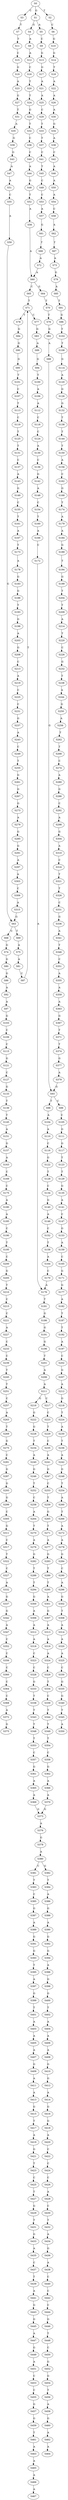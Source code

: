 strict digraph  {
	S0 -> S1 [ label = G ];
	S0 -> S2 [ label = T ];
	S0 -> S3 [ label = C ];
	S1 -> S4 [ label = G ];
	S1 -> S5 [ label = A ];
	S2 -> S6 [ label = C ];
	S3 -> S7 [ label = T ];
	S4 -> S8 [ label = A ];
	S5 -> S9 [ label = C ];
	S6 -> S10 [ label = G ];
	S7 -> S11 [ label = T ];
	S8 -> S12 [ label = A ];
	S9 -> S13 [ label = G ];
	S10 -> S14 [ label = G ];
	S11 -> S15 [ label = C ];
	S12 -> S16 [ label = C ];
	S13 -> S17 [ label = G ];
	S14 -> S18 [ label = T ];
	S15 -> S19 [ label = G ];
	S16 -> S20 [ label = T ];
	S17 -> S21 [ label = A ];
	S18 -> S22 [ label = A ];
	S19 -> S23 [ label = A ];
	S20 -> S24 [ label = T ];
	S21 -> S25 [ label = A ];
	S22 -> S26 [ label = A ];
	S23 -> S27 [ label = G ];
	S24 -> S28 [ label = G ];
	S25 -> S29 [ label = C ];
	S26 -> S30 [ label = A ];
	S27 -> S31 [ label = T ];
	S28 -> S32 [ label = T ];
	S29 -> S33 [ label = T ];
	S30 -> S34 [ label = G ];
	S31 -> S35 [ label = A ];
	S32 -> S36 [ label = C ];
	S33 -> S37 [ label = T ];
	S34 -> S38 [ label = A ];
	S35 -> S39 [ label = G ];
	S36 -> S40 [ label = C ];
	S37 -> S41 [ label = C ];
	S38 -> S42 [ label = C ];
	S39 -> S43 [ label = G ];
	S40 -> S44 [ label = A ];
	S41 -> S45 [ label = T ];
	S42 -> S46 [ label = A ];
	S43 -> S47 [ label = A ];
	S44 -> S48 [ label = G ];
	S45 -> S49 [ label = C ];
	S46 -> S50 [ label = A ];
	S47 -> S51 [ label = A ];
	S48 -> S52 [ label = T ];
	S49 -> S53 [ label = C ];
	S50 -> S54 [ label = A ];
	S51 -> S55 [ label = C ];
	S52 -> S56 [ label = A ];
	S53 -> S57 [ label = A ];
	S54 -> S58 [ label = C ];
	S55 -> S59 [ label = A ];
	S56 -> S60 [ label = A ];
	S57 -> S61 [ label = G ];
	S58 -> S62 [ label = A ];
	S59 -> S63 [ label = G ];
	S60 -> S64 [ label = G ];
	S60 -> S65 [ label = C ];
	S61 -> S66 [ label = T ];
	S62 -> S67 [ label = T ];
	S63 -> S68 [ label = G ];
	S63 -> S69 [ label = T ];
	S64 -> S70 [ label = T ];
	S65 -> S71 [ label = T ];
	S66 -> S72 [ label = A ];
	S67 -> S73 [ label = A ];
	S68 -> S74 [ label = G ];
	S69 -> S75 [ label = A ];
	S70 -> S76 [ label = T ];
	S71 -> S77 [ label = C ];
	S71 -> S78 [ label = T ];
	S72 -> S60 [ label = A ];
	S73 -> S79 [ label = G ];
	S74 -> S80 [ label = G ];
	S75 -> S81 [ label = A ];
	S76 -> S82 [ label = G ];
	S77 -> S83 [ label = G ];
	S78 -> S84 [ label = G ];
	S79 -> S85 [ label = A ];
	S80 -> S86 [ label = G ];
	S81 -> S87 [ label = C ];
	S82 -> S88 [ label = A ];
	S83 -> S89 [ label = A ];
	S84 -> S90 [ label = G ];
	S85 -> S91 [ label = T ];
	S86 -> S92 [ label = A ];
	S87 -> S71 [ label = T ];
	S88 -> S93 [ label = G ];
	S89 -> S94 [ label = G ];
	S90 -> S95 [ label = G ];
	S91 -> S96 [ label = G ];
	S92 -> S97 [ label = A ];
	S93 -> S98 [ label = T ];
	S93 -> S99 [ label = C ];
	S94 -> S100 [ label = T ];
	S95 -> S101 [ label = T ];
	S96 -> S102 [ label = T ];
	S97 -> S103 [ label = G ];
	S98 -> S104 [ label = A ];
	S99 -> S105 [ label = C ];
	S100 -> S106 [ label = A ];
	S101 -> S107 [ label = C ];
	S102 -> S108 [ label = T ];
	S103 -> S109 [ label = C ];
	S104 -> S110 [ label = A ];
	S105 -> S111 [ label = G ];
	S106 -> S112 [ label = A ];
	S107 -> S113 [ label = T ];
	S108 -> S114 [ label = G ];
	S109 -> S115 [ label = C ];
	S110 -> S116 [ label = C ];
	S111 -> S117 [ label = G ];
	S112 -> S118 [ label = C ];
	S113 -> S119 [ label = C ];
	S114 -> S120 [ label = A ];
	S115 -> S121 [ label = G ];
	S116 -> S122 [ label = G ];
	S117 -> S123 [ label = T ];
	S118 -> S124 [ label = C ];
	S119 -> S125 [ label = T ];
	S120 -> S126 [ label = G ];
	S121 -> S127 [ label = C ];
	S122 -> S128 [ label = T ];
	S123 -> S129 [ label = T ];
	S124 -> S130 [ label = A ];
	S125 -> S131 [ label = T ];
	S126 -> S132 [ label = G ];
	S127 -> S133 [ label = G ];
	S128 -> S134 [ label = C ];
	S129 -> S135 [ label = G ];
	S130 -> S136 [ label = C ];
	S131 -> S137 [ label = C ];
	S132 -> S138 [ label = T ];
	S133 -> S139 [ label = T ];
	S134 -> S140 [ label = G ];
	S135 -> S141 [ label = A ];
	S136 -> S142 [ label = G ];
	S137 -> S143 [ label = A ];
	S138 -> S144 [ label = T ];
	S139 -> S145 [ label = T ];
	S140 -> S146 [ label = A ];
	S141 -> S147 [ label = C ];
	S142 -> S148 [ label = A ];
	S143 -> S149 [ label = G ];
	S144 -> S150 [ label = T ];
	S145 -> S151 [ label = A ];
	S146 -> S152 [ label = C ];
	S147 -> S153 [ label = G ];
	S148 -> S154 [ label = C ];
	S149 -> S155 [ label = C ];
	S150 -> S156 [ label = A ];
	S151 -> S157 [ label = G ];
	S152 -> S158 [ label = T ];
	S153 -> S159 [ label = A ];
	S154 -> S160 [ label = T ];
	S155 -> S161 [ label = T ];
	S156 -> S162 [ label = C ];
	S157 -> S163 [ label = A ];
	S158 -> S164 [ label = A ];
	S159 -> S165 [ label = C ];
	S160 -> S166 [ label = A ];
	S161 -> S167 [ label = A ];
	S162 -> S168 [ label = G ];
	S163 -> S169 [ label = C ];
	S164 -> S170 [ label = C ];
	S165 -> S171 [ label = G ];
	S166 -> S172 [ label = C ];
	S167 -> S173 [ label = T ];
	S168 -> S174 [ label = T ];
	S169 -> S175 [ label = C ];
	S170 -> S176 [ label = A ];
	S171 -> S177 [ label = G ];
	S172 -> S176 [ label = A ];
	S173 -> S178 [ label = A ];
	S174 -> S179 [ label = A ];
	S175 -> S180 [ label = A ];
	S176 -> S181 [ label = T ];
	S177 -> S182 [ label = A ];
	S178 -> S183 [ label = G ];
	S179 -> S184 [ label = A ];
	S180 -> S185 [ label = A ];
	S181 -> S186 [ label = G ];
	S182 -> S187 [ label = T ];
	S183 -> S188 [ label = G ];
	S184 -> S189 [ label = G ];
	S185 -> S190 [ label = C ];
	S186 -> S191 [ label = G ];
	S187 -> S192 [ label = T ];
	S188 -> S193 [ label = T ];
	S189 -> S194 [ label = T ];
	S190 -> S195 [ label = T ];
	S191 -> S196 [ label = G ];
	S192 -> S197 [ label = A ];
	S193 -> S198 [ label = G ];
	S194 -> S199 [ label = G ];
	S195 -> S200 [ label = C ];
	S196 -> S201 [ label = T ];
	S197 -> S202 [ label = C ];
	S198 -> S203 [ label = A ];
	S199 -> S204 [ label = T ];
	S200 -> S205 [ label = G ];
	S201 -> S206 [ label = A ];
	S202 -> S207 [ label = G ];
	S203 -> S208 [ label = G ];
	S204 -> S209 [ label = T ];
	S205 -> S210 [ label = T ];
	S206 -> S211 [ label = A ];
	S207 -> S212 [ label = A ];
	S208 -> S213 [ label = C ];
	S209 -> S214 [ label = A ];
	S210 -> S215 [ label = C ];
	S211 -> S216 [ label = G ];
	S211 -> S217 [ label = C ];
	S212 -> S218 [ label = G ];
	S213 -> S219 [ label = A ];
	S214 -> S220 [ label = T ];
	S215 -> S221 [ label = C ];
	S216 -> S222 [ label = G ];
	S217 -> S223 [ label = C ];
	S218 -> S224 [ label = T ];
	S219 -> S225 [ label = C ];
	S220 -> S226 [ label = C ];
	S221 -> S227 [ label = A ];
	S222 -> S228 [ label = G ];
	S223 -> S229 [ label = T ];
	S224 -> S230 [ label = A ];
	S225 -> S231 [ label = C ];
	S226 -> S232 [ label = G ];
	S227 -> S233 [ label = C ];
	S228 -> S234 [ label = T ];
	S229 -> S235 [ label = C ];
	S230 -> S236 [ label = T ];
	S231 -> S237 [ label = G ];
	S232 -> S238 [ label = T ];
	S233 -> S239 [ label = C ];
	S234 -> S240 [ label = A ];
	S235 -> S241 [ label = A ];
	S236 -> S242 [ label = A ];
	S237 -> S243 [ label = A ];
	S238 -> S244 [ label = A ];
	S239 -> S245 [ label = T ];
	S240 -> S246 [ label = G ];
	S241 -> S247 [ label = G ];
	S242 -> S248 [ label = G ];
	S243 -> S249 [ label = C ];
	S244 -> S250 [ label = G ];
	S245 -> S251 [ label = T ];
	S246 -> S252 [ label = T ];
	S247 -> S253 [ label = C ];
	S248 -> S254 [ label = T ];
	S249 -> S255 [ label = T ];
	S250 -> S256 [ label = A ];
	S251 -> S257 [ label = C ];
	S252 -> S258 [ label = C ];
	S253 -> S259 [ label = T ];
	S254 -> S260 [ label = A ];
	S255 -> S261 [ label = G ];
	S256 -> S262 [ label = T ];
	S257 -> S263 [ label = A ];
	S258 -> S264 [ label = A ];
	S259 -> S265 [ label = G ];
	S260 -> S266 [ label = T ];
	S261 -> S267 [ label = G ];
	S262 -> S268 [ label = T ];
	S263 -> S269 [ label = T ];
	S264 -> S270 [ label = T ];
	S265 -> S271 [ label = T ];
	S266 -> S272 [ label = A ];
	S267 -> S273 [ label = G ];
	S268 -> S274 [ label = C ];
	S269 -> S275 [ label = G ];
	S270 -> S276 [ label = A ];
	S271 -> S277 [ label = A ];
	S272 -> S278 [ label = A ];
	S273 -> S279 [ label = A ];
	S274 -> S280 [ label = A ];
	S275 -> S281 [ label = C ];
	S276 -> S282 [ label = G ];
	S277 -> S283 [ label = G ];
	S278 -> S284 [ label = G ];
	S279 -> S285 [ label = G ];
	S280 -> S286 [ label = G ];
	S281 -> S287 [ label = G ];
	S282 -> S288 [ label = T ];
	S283 -> S289 [ label = T ];
	S284 -> S290 [ label = C ];
	S285 -> S291 [ label = G ];
	S286 -> S292 [ label = C ];
	S287 -> S293 [ label = G ];
	S288 -> S294 [ label = T ];
	S289 -> S295 [ label = T ];
	S290 -> S296 [ label = A ];
	S291 -> S297 [ label = A ];
	S292 -> S298 [ label = A ];
	S293 -> S299 [ label = G ];
	S294 -> S300 [ label = G ];
	S295 -> S301 [ label = A ];
	S296 -> S302 [ label = G ];
	S297 -> S303 [ label = A ];
	S298 -> S304 [ label = G ];
	S299 -> S305 [ label = C ];
	S300 -> S306 [ label = A ];
	S301 -> S307 [ label = G ];
	S302 -> S308 [ label = T ];
	S303 -> S309 [ label = C ];
	S304 -> S310 [ label = A ];
	S305 -> S311 [ label = G ];
	S306 -> S312 [ label = A ];
	S307 -> S313 [ label = A ];
	S308 -> S314 [ label = A ];
	S309 -> S315 [ label = A ];
	S310 -> S316 [ label = C ];
	S311 -> S317 [ label = C ];
	S312 -> S318 [ label = A ];
	S313 -> S319 [ label = A ];
	S314 -> S320 [ label = A ];
	S315 -> S63 [ label = G ];
	S316 -> S321 [ label = T ];
	S317 -> S322 [ label = T ];
	S318 -> S323 [ label = C ];
	S319 -> S324 [ label = A ];
	S320 -> S325 [ label = A ];
	S321 -> S326 [ label = T ];
	S322 -> S327 [ label = C ];
	S323 -> S328 [ label = C ];
	S324 -> S329 [ label = C ];
	S325 -> S330 [ label = C ];
	S326 -> S331 [ label = C ];
	S327 -> S332 [ label = A ];
	S328 -> S333 [ label = G ];
	S329 -> S334 [ label = T ];
	S330 -> S335 [ label = G ];
	S331 -> S336 [ label = G ];
	S332 -> S337 [ label = G ];
	S333 -> S338 [ label = T ];
	S334 -> S339 [ label = C ];
	S335 -> S340 [ label = G ];
	S336 -> S341 [ label = A ];
	S337 -> S342 [ label = G ];
	S338 -> S343 [ label = T ];
	S339 -> S344 [ label = T ];
	S340 -> S345 [ label = T ];
	S341 -> S346 [ label = T ];
	S342 -> S347 [ label = A ];
	S343 -> S348 [ label = T ];
	S344 -> S349 [ label = T ];
	S345 -> S350 [ label = A ];
	S346 -> S351 [ label = C ];
	S347 -> S352 [ label = C ];
	S348 -> S353 [ label = T ];
	S349 -> S354 [ label = T ];
	S351 -> S355 [ label = A ];
	S352 -> S356 [ label = C ];
	S353 -> S357 [ label = C ];
	S354 -> S358 [ label = C ];
	S355 -> S359 [ label = A ];
	S356 -> S360 [ label = C ];
	S357 -> S361 [ label = G ];
	S358 -> S362 [ label = G ];
	S359 -> S363 [ label = A ];
	S360 -> S364 [ label = C ];
	S361 -> S365 [ label = A ];
	S362 -> S366 [ label = A ];
	S363 -> S367 [ label = G ];
	S364 -> S368 [ label = C ];
	S365 -> S369 [ label = A ];
	S366 -> S370 [ label = A ];
	S367 -> S371 [ label = T ];
	S368 -> S372 [ label = A ];
	S369 -> S373 [ label = G ];
	S370 -> S373 [ label = G ];
	S371 -> S374 [ label = T ];
	S372 -> S375 [ label = G ];
	S373 -> S376 [ label = A ];
	S374 -> S377 [ label = G ];
	S376 -> S378 [ label = G ];
	S377 -> S379 [ label = A ];
	S378 -> S380 [ label = A ];
	S379 -> S93 [ label = G ];
	S380 -> S381 [ label = C ];
	S380 -> S382 [ label = G ];
	S381 -> S383 [ label = T ];
	S382 -> S384 [ label = T ];
	S383 -> S385 [ label = C ];
	S384 -> S386 [ label = A ];
	S385 -> S387 [ label = G ];
	S386 -> S388 [ label = G ];
	S387 -> S389 [ label = A ];
	S388 -> S390 [ label = A ];
	S389 -> S391 [ label = G ];
	S390 -> S392 [ label = G ];
	S391 -> S393 [ label = G ];
	S392 -> S394 [ label = G ];
	S393 -> S395 [ label = T ];
	S394 -> S396 [ label = A ];
	S395 -> S397 [ label = A ];
	S396 -> S398 [ label = G ];
	S397 -> S399 [ label = G ];
	S398 -> S400 [ label = G ];
	S399 -> S401 [ label = T ];
	S400 -> S402 [ label = T ];
	S401 -> S403 [ label = A ];
	S402 -> S404 [ label = A ];
	S403 -> S405 [ label = A ];
	S404 -> S406 [ label = A ];
	S405 -> S407 [ label = A ];
	S406 -> S408 [ label = A ];
	S407 -> S409 [ label = G ];
	S408 -> S410 [ label = G ];
	S409 -> S411 [ label = A ];
	S410 -> S412 [ label = G ];
	S411 -> S413 [ label = A ];
	S412 -> S414 [ label = A ];
	S413 -> S415 [ label = G ];
	S414 -> S416 [ label = G ];
	S415 -> S417 [ label = T ];
	S416 -> S418 [ label = G ];
	S417 -> S419 [ label = A ];
	S418 -> S420 [ label = A ];
	S419 -> S421 [ label = G ];
	S420 -> S422 [ label = C ];
	S421 -> S423 [ label = T ];
	S422 -> S424 [ label = C ];
	S423 -> S425 [ label = C ];
	S424 -> S426 [ label = C ];
	S425 -> S427 [ label = T ];
	S426 -> S428 [ label = A ];
	S427 -> S429 [ label = G ];
	S428 -> S430 [ label = C ];
	S429 -> S431 [ label = T ];
	S430 -> S432 [ label = T ];
	S431 -> S433 [ label = G ];
	S432 -> S434 [ label = A ];
	S433 -> S435 [ label = A ];
	S434 -> S436 [ label = G ];
	S435 -> S437 [ label = C ];
	S436 -> S438 [ label = A ];
	S437 -> S439 [ label = T ];
	S438 -> S440 [ label = C ];
	S439 -> S441 [ label = A ];
	S440 -> S442 [ label = C ];
	S441 -> S443 [ label = G ];
	S442 -> S444 [ label = C ];
	S443 -> S445 [ label = G ];
	S444 -> S446 [ label = G ];
	S445 -> S447 [ label = A ];
	S446 -> S448 [ label = T ];
	S447 -> S449 [ label = G ];
	S448 -> S450 [ label = C ];
	S449 -> S451 [ label = A ];
	S450 -> S452 [ label = G ];
	S451 -> S453 [ label = C ];
	S452 -> S454 [ label = G ];
	S453 -> S455 [ label = C ];
	S454 -> S456 [ label = T ];
	S455 -> S457 [ label = G ];
	S456 -> S458 [ label = A ];
	S457 -> S459 [ label = G ];
	S458 -> S460 [ label = G ];
	S459 -> S461 [ label = T ];
	S460 -> S462 [ label = A ];
	S461 -> S463 [ label = A ];
	S462 -> S464 [ label = A ];
	S463 -> S465 [ label = A ];
	S465 -> S466 [ label = A ];
	S466 -> S467 [ label = A ];
}
